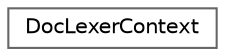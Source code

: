 digraph "Graphical Class Hierarchy"
{
 // INTERACTIVE_SVG=YES
 // LATEX_PDF_SIZE
  bgcolor="transparent";
  edge [fontname=Helvetica,fontsize=10,labelfontname=Helvetica,labelfontsize=10];
  node [fontname=Helvetica,fontsize=10,shape=box,height=0.2,width=0.4];
  rankdir="LR";
  Node0 [label="DocLexerContext",height=0.2,width=0.4,color="grey40", fillcolor="white", style="filled",URL="$d8/dc3/struct_doc_lexer_context.html",tooltip=" "];
}
